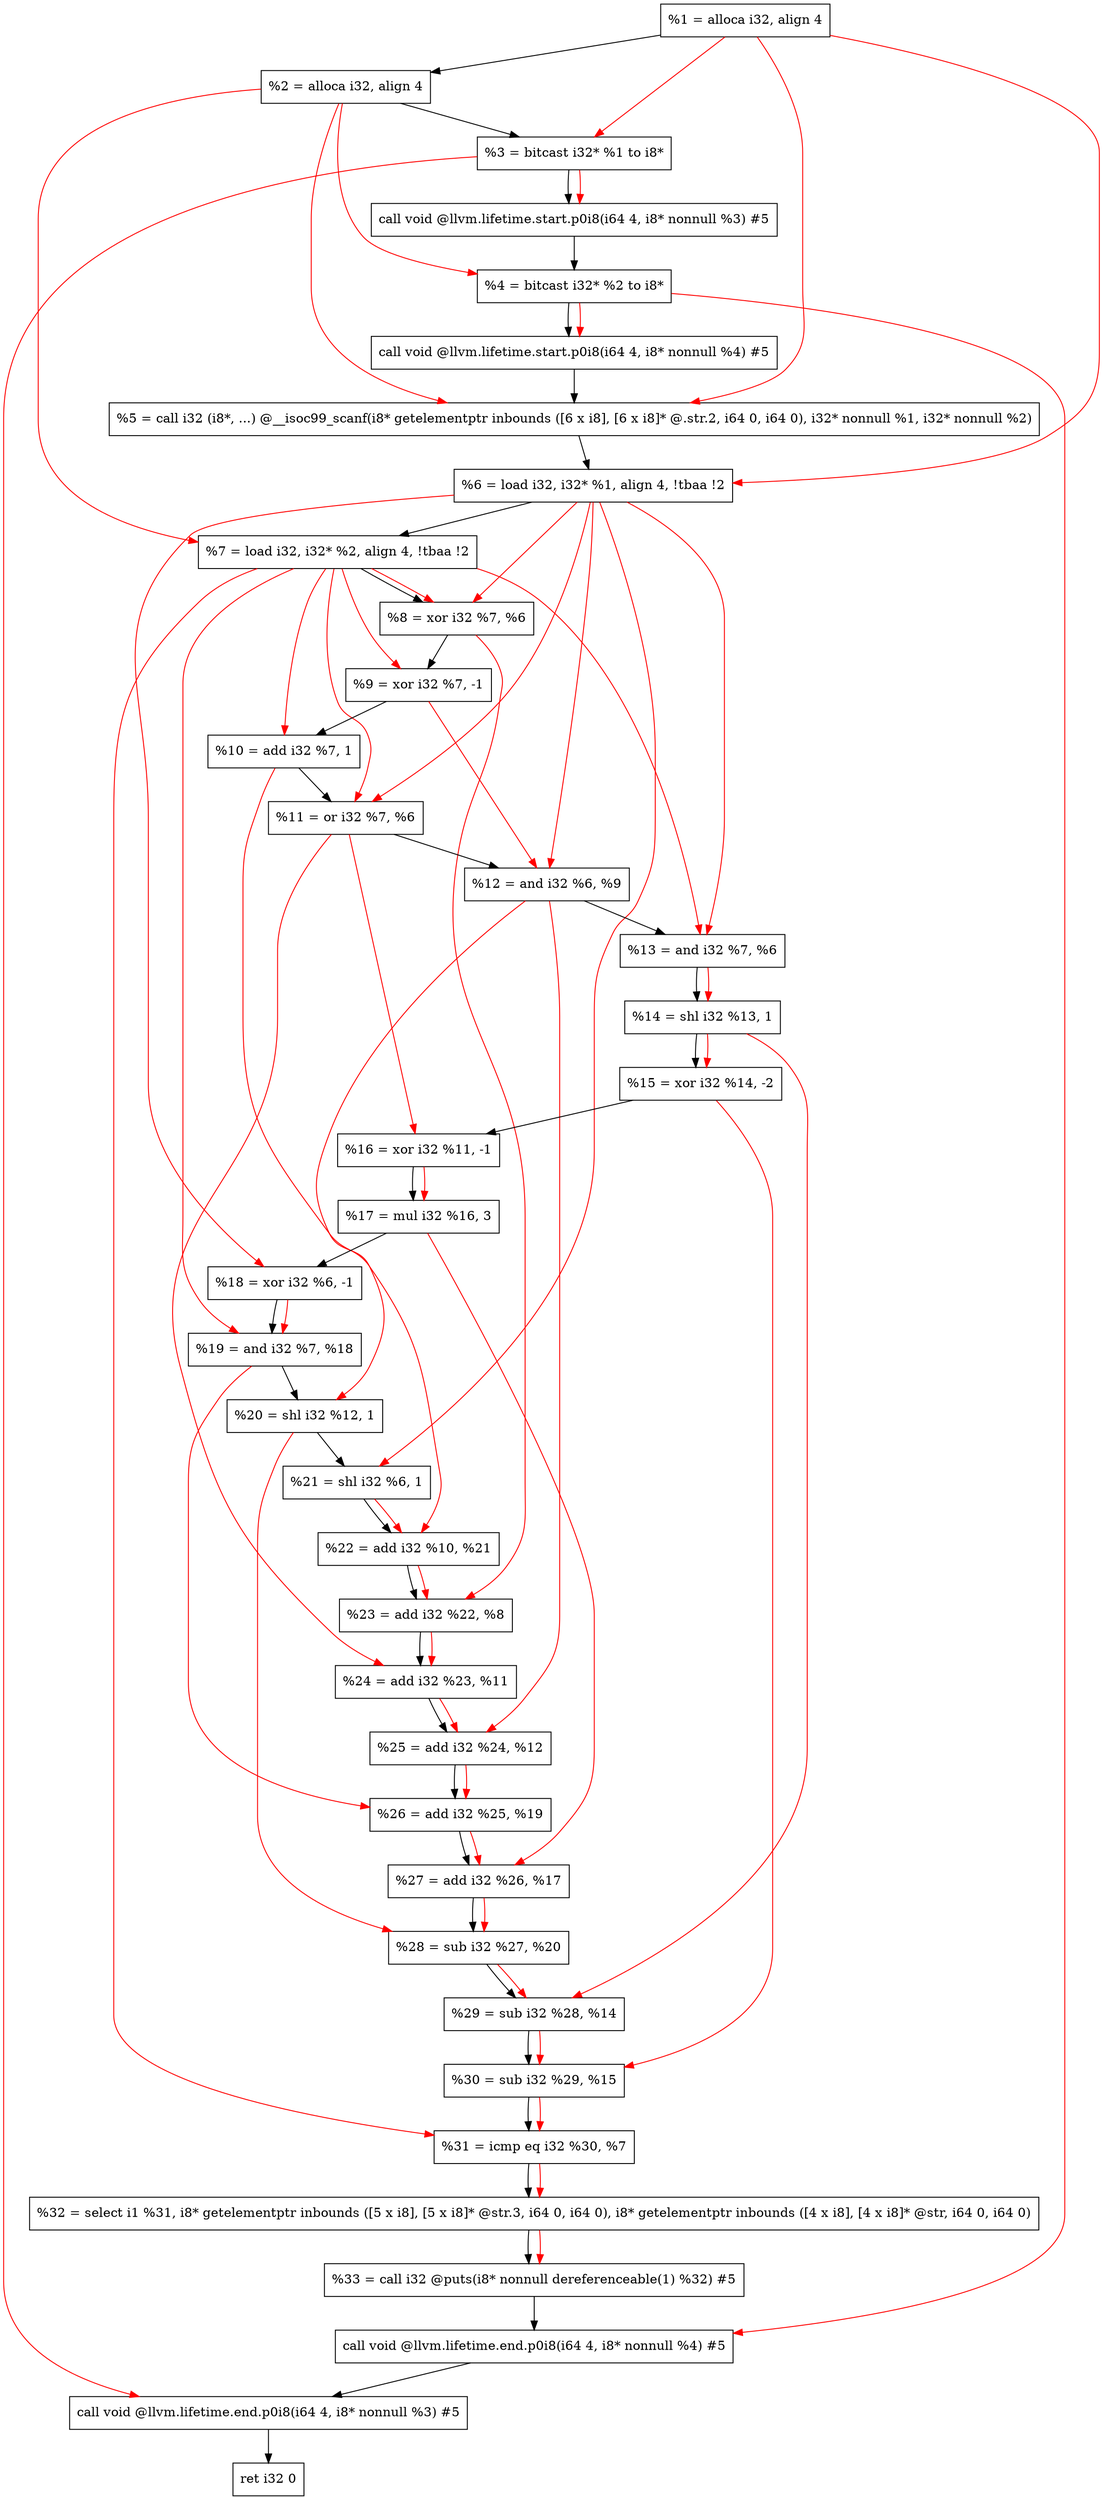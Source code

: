 digraph "DFG for'main' function" {
	Node0x11d9cf8[shape=record, label="  %1 = alloca i32, align 4"];
	Node0x11d9d78[shape=record, label="  %2 = alloca i32, align 4"];
	Node0x11d9e08[shape=record, label="  %3 = bitcast i32* %1 to i8*"];
	Node0x11da268[shape=record, label="  call void @llvm.lifetime.start.p0i8(i64 4, i8* nonnull %3) #5"];
	Node0x11da348[shape=record, label="  %4 = bitcast i32* %2 to i8*"];
	Node0x11da468[shape=record, label="  call void @llvm.lifetime.start.p0i8(i64 4, i8* nonnull %4) #5"];
	Node0x11da6a0[shape=record, label="  %5 = call i32 (i8*, ...) @__isoc99_scanf(i8* getelementptr inbounds ([6 x i8], [6 x i8]* @.str.2, i64 0, i64 0), i32* nonnull %1, i32* nonnull %2)"];
	Node0x11da758[shape=record, label="  %6 = load i32, i32* %1, align 4, !tbaa !2"];
	Node0x11db6c8[shape=record, label="  %7 = load i32, i32* %2, align 4, !tbaa !2"];
	Node0x11dbd50[shape=record, label="  %8 = xor i32 %7, %6"];
	Node0x11dbdc0[shape=record, label="  %9 = xor i32 %7, -1"];
	Node0x11dbe30[shape=record, label="  %10 = add i32 %7, 1"];
	Node0x11dbea0[shape=record, label="  %11 = or i32 %7, %6"];
	Node0x11dbf10[shape=record, label="  %12 = and i32 %6, %9"];
	Node0x11dbf80[shape=record, label="  %13 = and i32 %7, %6"];
	Node0x11dbff0[shape=record, label="  %14 = shl i32 %13, 1"];
	Node0x11dc060[shape=record, label="  %15 = xor i32 %14, -2"];
	Node0x11dc0d0[shape=record, label="  %16 = xor i32 %11, -1"];
	Node0x11dc140[shape=record, label="  %17 = mul i32 %16, 3"];
	Node0x11dc1b0[shape=record, label="  %18 = xor i32 %6, -1"];
	Node0x11dc220[shape=record, label="  %19 = and i32 %7, %18"];
	Node0x11dc290[shape=record, label="  %20 = shl i32 %12, 1"];
	Node0x11dc300[shape=record, label="  %21 = shl i32 %6, 1"];
	Node0x11dc370[shape=record, label="  %22 = add i32 %10, %21"];
	Node0x11dc3e0[shape=record, label="  %23 = add i32 %22, %8"];
	Node0x11dc450[shape=record, label="  %24 = add i32 %23, %11"];
	Node0x11dc4c0[shape=record, label="  %25 = add i32 %24, %12"];
	Node0x11dc530[shape=record, label="  %26 = add i32 %25, %19"];
	Node0x11dc5a0[shape=record, label="  %27 = add i32 %26, %17"];
	Node0x11dc610[shape=record, label="  %28 = sub i32 %27, %20"];
	Node0x11dc680[shape=record, label="  %29 = sub i32 %28, %14"];
	Node0x11dc6f0[shape=record, label="  %30 = sub i32 %29, %15"];
	Node0x11dc760[shape=record, label="  %31 = icmp eq i32 %30, %7"];
	Node0x117a9d8[shape=record, label="  %32 = select i1 %31, i8* getelementptr inbounds ([5 x i8], [5 x i8]* @str.3, i64 0, i64 0), i8* getelementptr inbounds ([4 x i8], [4 x i8]* @str, i64 0, i64 0)"];
	Node0x11dca00[shape=record, label="  %33 = call i32 @puts(i8* nonnull dereferenceable(1) %32) #5"];
	Node0x11dcc58[shape=record, label="  call void @llvm.lifetime.end.p0i8(i64 4, i8* nonnull %4) #5"];
	Node0x11dcdb8[shape=record, label="  call void @llvm.lifetime.end.p0i8(i64 4, i8* nonnull %3) #5"];
	Node0x11dce78[shape=record, label="  ret i32 0"];
	Node0x11d9cf8 -> Node0x11d9d78;
	Node0x11d9d78 -> Node0x11d9e08;
	Node0x11d9e08 -> Node0x11da268;
	Node0x11da268 -> Node0x11da348;
	Node0x11da348 -> Node0x11da468;
	Node0x11da468 -> Node0x11da6a0;
	Node0x11da6a0 -> Node0x11da758;
	Node0x11da758 -> Node0x11db6c8;
	Node0x11db6c8 -> Node0x11dbd50;
	Node0x11dbd50 -> Node0x11dbdc0;
	Node0x11dbdc0 -> Node0x11dbe30;
	Node0x11dbe30 -> Node0x11dbea0;
	Node0x11dbea0 -> Node0x11dbf10;
	Node0x11dbf10 -> Node0x11dbf80;
	Node0x11dbf80 -> Node0x11dbff0;
	Node0x11dbff0 -> Node0x11dc060;
	Node0x11dc060 -> Node0x11dc0d0;
	Node0x11dc0d0 -> Node0x11dc140;
	Node0x11dc140 -> Node0x11dc1b0;
	Node0x11dc1b0 -> Node0x11dc220;
	Node0x11dc220 -> Node0x11dc290;
	Node0x11dc290 -> Node0x11dc300;
	Node0x11dc300 -> Node0x11dc370;
	Node0x11dc370 -> Node0x11dc3e0;
	Node0x11dc3e0 -> Node0x11dc450;
	Node0x11dc450 -> Node0x11dc4c0;
	Node0x11dc4c0 -> Node0x11dc530;
	Node0x11dc530 -> Node0x11dc5a0;
	Node0x11dc5a0 -> Node0x11dc610;
	Node0x11dc610 -> Node0x11dc680;
	Node0x11dc680 -> Node0x11dc6f0;
	Node0x11dc6f0 -> Node0x11dc760;
	Node0x11dc760 -> Node0x117a9d8;
	Node0x117a9d8 -> Node0x11dca00;
	Node0x11dca00 -> Node0x11dcc58;
	Node0x11dcc58 -> Node0x11dcdb8;
	Node0x11dcdb8 -> Node0x11dce78;
edge [color=red]
	Node0x11d9cf8 -> Node0x11d9e08;
	Node0x11d9e08 -> Node0x11da268;
	Node0x11d9d78 -> Node0x11da348;
	Node0x11da348 -> Node0x11da468;
	Node0x11d9cf8 -> Node0x11da6a0;
	Node0x11d9d78 -> Node0x11da6a0;
	Node0x11d9cf8 -> Node0x11da758;
	Node0x11d9d78 -> Node0x11db6c8;
	Node0x11db6c8 -> Node0x11dbd50;
	Node0x11da758 -> Node0x11dbd50;
	Node0x11db6c8 -> Node0x11dbdc0;
	Node0x11db6c8 -> Node0x11dbe30;
	Node0x11db6c8 -> Node0x11dbea0;
	Node0x11da758 -> Node0x11dbea0;
	Node0x11da758 -> Node0x11dbf10;
	Node0x11dbdc0 -> Node0x11dbf10;
	Node0x11db6c8 -> Node0x11dbf80;
	Node0x11da758 -> Node0x11dbf80;
	Node0x11dbf80 -> Node0x11dbff0;
	Node0x11dbff0 -> Node0x11dc060;
	Node0x11dbea0 -> Node0x11dc0d0;
	Node0x11dc0d0 -> Node0x11dc140;
	Node0x11da758 -> Node0x11dc1b0;
	Node0x11db6c8 -> Node0x11dc220;
	Node0x11dc1b0 -> Node0x11dc220;
	Node0x11dbf10 -> Node0x11dc290;
	Node0x11da758 -> Node0x11dc300;
	Node0x11dbe30 -> Node0x11dc370;
	Node0x11dc300 -> Node0x11dc370;
	Node0x11dc370 -> Node0x11dc3e0;
	Node0x11dbd50 -> Node0x11dc3e0;
	Node0x11dc3e0 -> Node0x11dc450;
	Node0x11dbea0 -> Node0x11dc450;
	Node0x11dc450 -> Node0x11dc4c0;
	Node0x11dbf10 -> Node0x11dc4c0;
	Node0x11dc4c0 -> Node0x11dc530;
	Node0x11dc220 -> Node0x11dc530;
	Node0x11dc530 -> Node0x11dc5a0;
	Node0x11dc140 -> Node0x11dc5a0;
	Node0x11dc5a0 -> Node0x11dc610;
	Node0x11dc290 -> Node0x11dc610;
	Node0x11dc610 -> Node0x11dc680;
	Node0x11dbff0 -> Node0x11dc680;
	Node0x11dc680 -> Node0x11dc6f0;
	Node0x11dc060 -> Node0x11dc6f0;
	Node0x11dc6f0 -> Node0x11dc760;
	Node0x11db6c8 -> Node0x11dc760;
	Node0x11dc760 -> Node0x117a9d8;
	Node0x117a9d8 -> Node0x11dca00;
	Node0x11da348 -> Node0x11dcc58;
	Node0x11d9e08 -> Node0x11dcdb8;
}
